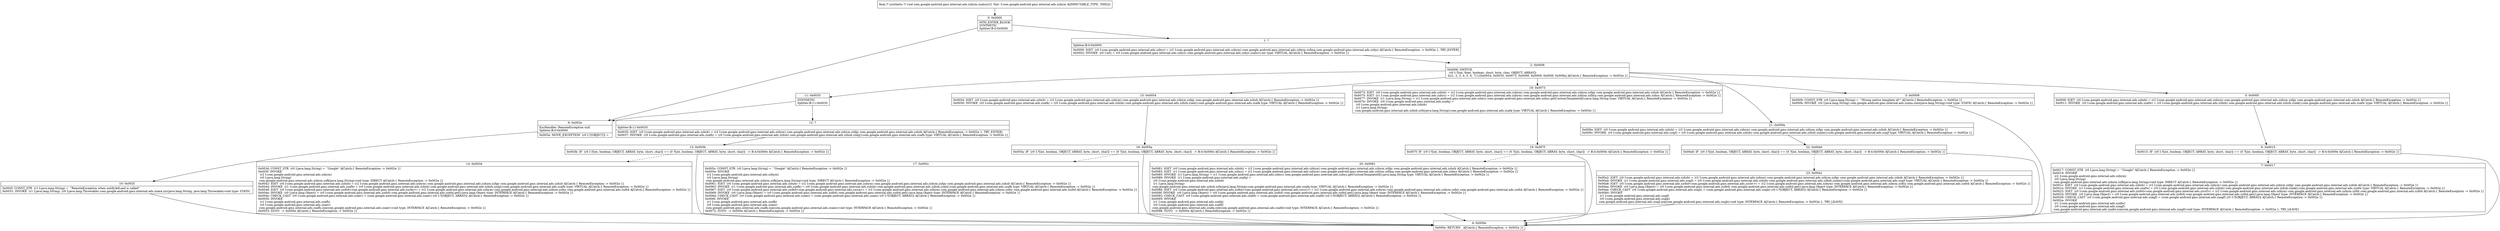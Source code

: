 digraph "CFG forcom.google.android.gms.internal.ads.zzbym.zzahu()V" {
Node_0 [shape=record,label="{0\:\ 0x0000|MTH_ENTER_BLOCK\lSYNTHETIC\lSplitter:B:0:0x0000\l}"];
Node_1 [shape=record,label="{1\:\ ?|Splitter:B:0:0x0000\l|0x0000: IGET  (r0 I:com.google.android.gms.internal.ads.zzbys) = (r2 I:com.google.android.gms.internal.ads.zzbym) com.google.android.gms.internal.ads.zzbym.zzfmq com.google.android.gms.internal.ads.zzbys A[Catch:\{ RemoteException \-\> 0x002e \}, TRY_ENTER]\l0x0002: INVOKE  (r0 I:int) = (r0 I:com.google.android.gms.internal.ads.zzbys) com.google.android.gms.internal.ads.zzbys.zzahv():int type: VIRTUAL A[Catch:\{ RemoteException \-\> 0x002e \}]\l}"];
Node_2 [shape=record,label="{2\:\ 0x0006|0x0006: SWITCH  \l  (r0 I:?[int, float, boolean, short, byte, char, OBJECT, ARRAY])\l k:[1, 2, 3, 4, 5, 6, 7] t:[0x0054, 0x0035, 0x0073, 0x0009, 0x0009, 0x000f, 0x009a] A[Catch:\{ RemoteException \-\> 0x002e \}]\l}"];
Node_3 [shape=record,label="{3\:\ 0x0009|0x0009: CONST_STR  (r0 I:java.lang.String) =  \"Wrong native template id!\" A[Catch:\{ RemoteException \-\> 0x002e \}]\l0x000b: INVOKE  (r0 I:java.lang.String) com.google.android.gms.internal.ads.zzaxa.zzen(java.lang.String):void type: STATIC A[Catch:\{ RemoteException \-\> 0x002e \}]\l}"];
Node_4 [shape=record,label="{4\:\ 0x000e|0x000e: RETURN   A[Catch:\{ RemoteException \-\> 0x002e \}]\l}"];
Node_5 [shape=record,label="{5\:\ 0x000f|0x000f: IGET  (r0 I:com.google.android.gms.internal.ads.zzbzb) = (r2 I:com.google.android.gms.internal.ads.zzbym) com.google.android.gms.internal.ads.zzbym.zzfgy com.google.android.gms.internal.ads.zzbzb A[Catch:\{ RemoteException \-\> 0x002e \}]\l0x0011: INVOKE  (r0 I:com.google.android.gms.internal.ads.zzafw) = (r0 I:com.google.android.gms.internal.ads.zzbzb) com.google.android.gms.internal.ads.zzbzb.zzaik():com.google.android.gms.internal.ads.zzafw type: VIRTUAL A[Catch:\{ RemoteException \-\> 0x002e \}]\l}"];
Node_6 [shape=record,label="{6\:\ 0x0015|0x0015: IF  (r0 I:?[int, boolean, OBJECT, ARRAY, byte, short, char]) == (0 ?[int, boolean, OBJECT, ARRAY, byte, short, char])  \-\> B:4:0x000e A[Catch:\{ RemoteException \-\> 0x002e \}]\l}"];
Node_7 [shape=record,label="{7\:\ 0x0017|0x0017: CONST_STR  (r0 I:java.lang.String) =  \"Google\" A[Catch:\{ RemoteException \-\> 0x002e \}]\l0x0019: INVOKE  \l  (r2 I:com.google.android.gms.internal.ads.zzbym)\l  (r0 I:java.lang.String)\l com.google.android.gms.internal.ads.zzbym.zzfk(java.lang.String):void type: DIRECT A[Catch:\{ RemoteException \-\> 0x002e \}]\l0x001c: IGET  (r0 I:com.google.android.gms.internal.ads.zzbzb) = (r2 I:com.google.android.gms.internal.ads.zzbym) com.google.android.gms.internal.ads.zzbym.zzfgy com.google.android.gms.internal.ads.zzbzb A[Catch:\{ RemoteException \-\> 0x002e \}]\l0x001e: INVOKE  (r1 I:com.google.android.gms.internal.ads.zzafw) = (r0 I:com.google.android.gms.internal.ads.zzbzb) com.google.android.gms.internal.ads.zzbzb.zzaik():com.google.android.gms.internal.ads.zzafw type: VIRTUAL A[Catch:\{ RemoteException \-\> 0x002e \}]\l0x0022: IGET  (r0 I:com.google.android.gms.internal.ads.zzdtd\<com.google.android.gms.internal.ads.zzccf\>) = (r2 I:com.google.android.gms.internal.ads.zzbym) com.google.android.gms.internal.ads.zzbym.zzfnt com.google.android.gms.internal.ads.zzdtd A[Catch:\{ RemoteException \-\> 0x002e \}]\l0x0024: INVOKE  (r0 I:java.lang.Object) = (r0 I:com.google.android.gms.internal.ads.zzdtd) com.google.android.gms.internal.ads.zzdtd.get():java.lang.Object type: INTERFACE A[Catch:\{ RemoteException \-\> 0x002e \}]\l0x0028: CHECK_CAST  (r0 I:com.google.android.gms.internal.ads.zzagf) = (com.google.android.gms.internal.ads.zzagf) (r0 I:?[OBJECT, ARRAY]) A[Catch:\{ RemoteException \-\> 0x002e \}]\l0x002a: INVOKE  \l  (r1 I:com.google.android.gms.internal.ads.zzafw)\l  (r0 I:com.google.android.gms.internal.ads.zzagf)\l com.google.android.gms.internal.ads.zzafw.zza(com.google.android.gms.internal.ads.zzagf):void type: INTERFACE A[Catch:\{ RemoteException \-\> 0x002e \}, TRY_LEAVE]\l}"];
Node_9 [shape=record,label="{9\:\ 0x002e|ExcHandler: RemoteException null\lSplitter:B:0:0x0000\l|0x002e: MOVE_EXCEPTION  (r0 I:?[OBJECT]) =  \l}"];
Node_10 [shape=record,label="{10\:\ 0x002f|0x002f: CONST_STR  (r1 I:java.lang.String) =  \"RemoteException when notifyAdLoad is called\" \l0x0031: INVOKE  (r1 I:java.lang.String), (r0 I:java.lang.Throwable) com.google.android.gms.internal.ads.zzaxa.zzc(java.lang.String, java.lang.Throwable):void type: STATIC \l}"];
Node_11 [shape=record,label="{11\:\ 0x0035|SYNTHETIC\lSplitter:B:11:0x0035\l}"];
Node_12 [shape=record,label="{12\:\ ?|Splitter:B:11:0x0035\l|0x0035: IGET  (r0 I:com.google.android.gms.internal.ads.zzbzb) = (r2 I:com.google.android.gms.internal.ads.zzbym) com.google.android.gms.internal.ads.zzbym.zzfgy com.google.android.gms.internal.ads.zzbzb A[Catch:\{ RemoteException \-\> 0x002e \}, TRY_ENTER]\l0x0037: INVOKE  (r0 I:com.google.android.gms.internal.ads.zzafh) = (r0 I:com.google.android.gms.internal.ads.zzbzb) com.google.android.gms.internal.ads.zzbzb.zzaij():com.google.android.gms.internal.ads.zzafh type: VIRTUAL A[Catch:\{ RemoteException \-\> 0x002e \}]\l}"];
Node_13 [shape=record,label="{13\:\ 0x003b|0x003b: IF  (r0 I:?[int, boolean, OBJECT, ARRAY, byte, short, char]) == (0 ?[int, boolean, OBJECT, ARRAY, byte, short, char])  \-\> B:4:0x000e A[Catch:\{ RemoteException \-\> 0x002e \}]\l}"];
Node_14 [shape=record,label="{14\:\ 0x003d|0x003d: CONST_STR  (r0 I:java.lang.String) =  \"Google\" A[Catch:\{ RemoteException \-\> 0x002e \}]\l0x003f: INVOKE  \l  (r2 I:com.google.android.gms.internal.ads.zzbym)\l  (r0 I:java.lang.String)\l com.google.android.gms.internal.ads.zzbym.zzfk(java.lang.String):void type: DIRECT A[Catch:\{ RemoteException \-\> 0x002e \}]\l0x0042: IGET  (r0 I:com.google.android.gms.internal.ads.zzbzb) = (r2 I:com.google.android.gms.internal.ads.zzbym) com.google.android.gms.internal.ads.zzbym.zzfgy com.google.android.gms.internal.ads.zzbzb A[Catch:\{ RemoteException \-\> 0x002e \}]\l0x0044: INVOKE  (r1 I:com.google.android.gms.internal.ads.zzafh) = (r0 I:com.google.android.gms.internal.ads.zzbzb) com.google.android.gms.internal.ads.zzbzb.zzaij():com.google.android.gms.internal.ads.zzafh type: VIRTUAL A[Catch:\{ RemoteException \-\> 0x002e \}]\l0x0048: IGET  (r0 I:com.google.android.gms.internal.ads.zzdtd\<com.google.android.gms.internal.ads.zzcby\>) = (r2 I:com.google.android.gms.internal.ads.zzbym) com.google.android.gms.internal.ads.zzbym.zzfns com.google.android.gms.internal.ads.zzdtd A[Catch:\{ RemoteException \-\> 0x002e \}]\l0x004a: INVOKE  (r0 I:java.lang.Object) = (r0 I:com.google.android.gms.internal.ads.zzdtd) com.google.android.gms.internal.ads.zzdtd.get():java.lang.Object type: INTERFACE A[Catch:\{ RemoteException \-\> 0x002e \}]\l0x004e: CHECK_CAST  (r0 I:com.google.android.gms.internal.ads.zzaev) = (com.google.android.gms.internal.ads.zzaev) (r0 I:?[OBJECT, ARRAY]) A[Catch:\{ RemoteException \-\> 0x002e \}]\l0x0050: INVOKE  \l  (r1 I:com.google.android.gms.internal.ads.zzafh)\l  (r0 I:com.google.android.gms.internal.ads.zzaev)\l com.google.android.gms.internal.ads.zzafh.zza(com.google.android.gms.internal.ads.zzaev):void type: INTERFACE A[Catch:\{ RemoteException \-\> 0x002e \}]\l0x0053: GOTO  \-\> 0x000e A[Catch:\{ RemoteException \-\> 0x002e \}]\l}"];
Node_15 [shape=record,label="{15\:\ 0x0054|0x0054: IGET  (r0 I:com.google.android.gms.internal.ads.zzbzb) = (r2 I:com.google.android.gms.internal.ads.zzbym) com.google.android.gms.internal.ads.zzbym.zzfgy com.google.android.gms.internal.ads.zzbzb A[Catch:\{ RemoteException \-\> 0x002e \}]\l0x0056: INVOKE  (r0 I:com.google.android.gms.internal.ads.zzafk) = (r0 I:com.google.android.gms.internal.ads.zzbzb) com.google.android.gms.internal.ads.zzbzb.zzaii():com.google.android.gms.internal.ads.zzafk type: VIRTUAL A[Catch:\{ RemoteException \-\> 0x002e \}]\l}"];
Node_16 [shape=record,label="{16\:\ 0x005a|0x005a: IF  (r0 I:?[int, boolean, OBJECT, ARRAY, byte, short, char]) == (0 ?[int, boolean, OBJECT, ARRAY, byte, short, char])  \-\> B:4:0x000e A[Catch:\{ RemoteException \-\> 0x002e \}]\l}"];
Node_17 [shape=record,label="{17\:\ 0x005c|0x005c: CONST_STR  (r0 I:java.lang.String) =  \"Google\" A[Catch:\{ RemoteException \-\> 0x002e \}]\l0x005e: INVOKE  \l  (r2 I:com.google.android.gms.internal.ads.zzbym)\l  (r0 I:java.lang.String)\l com.google.android.gms.internal.ads.zzbym.zzfk(java.lang.String):void type: DIRECT A[Catch:\{ RemoteException \-\> 0x002e \}]\l0x0061: IGET  (r0 I:com.google.android.gms.internal.ads.zzbzb) = (r2 I:com.google.android.gms.internal.ads.zzbym) com.google.android.gms.internal.ads.zzbym.zzfgy com.google.android.gms.internal.ads.zzbzb A[Catch:\{ RemoteException \-\> 0x002e \}]\l0x0063: INVOKE  (r1 I:com.google.android.gms.internal.ads.zzafk) = (r0 I:com.google.android.gms.internal.ads.zzbzb) com.google.android.gms.internal.ads.zzbzb.zzaii():com.google.android.gms.internal.ads.zzafk type: VIRTUAL A[Catch:\{ RemoteException \-\> 0x002e \}]\l0x0067: IGET  (r0 I:com.google.android.gms.internal.ads.zzdtd\<com.google.android.gms.internal.ads.zzcca\>) = (r2 I:com.google.android.gms.internal.ads.zzbym) com.google.android.gms.internal.ads.zzbym.zzfnr com.google.android.gms.internal.ads.zzdtd A[Catch:\{ RemoteException \-\> 0x002e \}]\l0x0069: INVOKE  (r0 I:java.lang.Object) = (r0 I:com.google.android.gms.internal.ads.zzdtd) com.google.android.gms.internal.ads.zzdtd.get():java.lang.Object type: INTERFACE A[Catch:\{ RemoteException \-\> 0x002e \}]\l0x006d: CHECK_CAST  (r0 I:com.google.android.gms.internal.ads.zzaez) = (com.google.android.gms.internal.ads.zzaez) (r0 I:?[OBJECT, ARRAY]) A[Catch:\{ RemoteException \-\> 0x002e \}]\l0x006f: INVOKE  \l  (r1 I:com.google.android.gms.internal.ads.zzafk)\l  (r0 I:com.google.android.gms.internal.ads.zzaez)\l com.google.android.gms.internal.ads.zzafk.zza(com.google.android.gms.internal.ads.zzaez):void type: INTERFACE A[Catch:\{ RemoteException \-\> 0x002e \}]\l0x0072: GOTO  \-\> 0x000e A[Catch:\{ RemoteException \-\> 0x002e \}]\l}"];
Node_18 [shape=record,label="{18\:\ 0x0073|0x0073: IGET  (r0 I:com.google.android.gms.internal.ads.zzbzb) = (r2 I:com.google.android.gms.internal.ads.zzbym) com.google.android.gms.internal.ads.zzbym.zzfgy com.google.android.gms.internal.ads.zzbzb A[Catch:\{ RemoteException \-\> 0x002e \}]\l0x0075: IGET  (r1 I:com.google.android.gms.internal.ads.zzbys) = (r2 I:com.google.android.gms.internal.ads.zzbym) com.google.android.gms.internal.ads.zzbym.zzfmq com.google.android.gms.internal.ads.zzbys A[Catch:\{ RemoteException \-\> 0x002e \}]\l0x0077: INVOKE  (r1 I:java.lang.String) = (r1 I:com.google.android.gms.internal.ads.zzbys) com.google.android.gms.internal.ads.zzbys.getCustomTemplateId():java.lang.String type: VIRTUAL A[Catch:\{ RemoteException \-\> 0x002e \}]\l0x007b: INVOKE  (r0 I:com.google.android.gms.internal.ads.zzafq) = \l  (r0 I:com.google.android.gms.internal.ads.zzbzb)\l  (r1 I:java.lang.String)\l com.google.android.gms.internal.ads.zzbzb.zzfn(java.lang.String):com.google.android.gms.internal.ads.zzafq type: VIRTUAL A[Catch:\{ RemoteException \-\> 0x002e \}]\l}"];
Node_19 [shape=record,label="{19\:\ 0x007f|0x007f: IF  (r0 I:?[int, boolean, OBJECT, ARRAY, byte, short, char]) == (0 ?[int, boolean, OBJECT, ARRAY, byte, short, char])  \-\> B:4:0x000e A[Catch:\{ RemoteException \-\> 0x002e \}]\l}"];
Node_20 [shape=record,label="{20\:\ 0x0081|0x0081: IGET  (r0 I:com.google.android.gms.internal.ads.zzbzb) = (r2 I:com.google.android.gms.internal.ads.zzbym) com.google.android.gms.internal.ads.zzbym.zzfgy com.google.android.gms.internal.ads.zzbzb A[Catch:\{ RemoteException \-\> 0x002e \}]\l0x0083: IGET  (r1 I:com.google.android.gms.internal.ads.zzbys) = (r2 I:com.google.android.gms.internal.ads.zzbym) com.google.android.gms.internal.ads.zzbym.zzfmq com.google.android.gms.internal.ads.zzbys A[Catch:\{ RemoteException \-\> 0x002e \}]\l0x0085: INVOKE  (r1 I:java.lang.String) = (r1 I:com.google.android.gms.internal.ads.zzbys) com.google.android.gms.internal.ads.zzbys.getCustomTemplateId():java.lang.String type: VIRTUAL A[Catch:\{ RemoteException \-\> 0x002e \}]\l0x0089: INVOKE  (r1 I:com.google.android.gms.internal.ads.zzafq) = \l  (r0 I:com.google.android.gms.internal.ads.zzbzb)\l  (r1 I:java.lang.String)\l com.google.android.gms.internal.ads.zzbzb.zzfn(java.lang.String):com.google.android.gms.internal.ads.zzafq type: VIRTUAL A[Catch:\{ RemoteException \-\> 0x002e \}]\l0x008d: IGET  (r0 I:com.google.android.gms.internal.ads.zzdtd\<com.google.android.gms.internal.ads.zzccc\>) = (r2 I:com.google.android.gms.internal.ads.zzbym) com.google.android.gms.internal.ads.zzbym.zzfnv com.google.android.gms.internal.ads.zzdtd A[Catch:\{ RemoteException \-\> 0x002e \}]\l0x008f: INVOKE  (r0 I:java.lang.Object) = (r0 I:com.google.android.gms.internal.ads.zzdtd) com.google.android.gms.internal.ads.zzdtd.get():java.lang.Object type: INTERFACE A[Catch:\{ RemoteException \-\> 0x002e \}]\l0x0093: CHECK_CAST  (r0 I:com.google.android.gms.internal.ads.zzafd) = (com.google.android.gms.internal.ads.zzafd) (r0 I:?[OBJECT, ARRAY]) A[Catch:\{ RemoteException \-\> 0x002e \}]\l0x0095: INVOKE  \l  (r1 I:com.google.android.gms.internal.ads.zzafq)\l  (r0 I:com.google.android.gms.internal.ads.zzafd)\l com.google.android.gms.internal.ads.zzafq.zzb(com.google.android.gms.internal.ads.zzafd):void type: INTERFACE A[Catch:\{ RemoteException \-\> 0x002e \}]\l0x0098: GOTO  \-\> 0x000e A[Catch:\{ RemoteException \-\> 0x002e \}]\l}"];
Node_21 [shape=record,label="{21\:\ 0x009a|0x009a: IGET  (r0 I:com.google.android.gms.internal.ads.zzbzb) = (r2 I:com.google.android.gms.internal.ads.zzbym) com.google.android.gms.internal.ads.zzbym.zzfgy com.google.android.gms.internal.ads.zzbzb A[Catch:\{ RemoteException \-\> 0x002e \}]\l0x009c: INVOKE  (r0 I:com.google.android.gms.internal.ads.zzajf) = (r0 I:com.google.android.gms.internal.ads.zzbzb) com.google.android.gms.internal.ads.zzbzb.zzaim():com.google.android.gms.internal.ads.zzajf type: VIRTUAL A[Catch:\{ RemoteException \-\> 0x002e \}]\l}"];
Node_22 [shape=record,label="{22\:\ 0x00a0|0x00a0: IF  (r0 I:?[int, boolean, OBJECT, ARRAY, byte, short, char]) == (0 ?[int, boolean, OBJECT, ARRAY, byte, short, char])  \-\> B:4:0x000e A[Catch:\{ RemoteException \-\> 0x002e \}]\l}"];
Node_23 [shape=record,label="{23\:\ 0x00a2|0x00a2: IGET  (r0 I:com.google.android.gms.internal.ads.zzbzb) = (r2 I:com.google.android.gms.internal.ads.zzbym) com.google.android.gms.internal.ads.zzbym.zzfgy com.google.android.gms.internal.ads.zzbzb A[Catch:\{ RemoteException \-\> 0x002e \}]\l0x00a4: INVOKE  (r1 I:com.google.android.gms.internal.ads.zzajf) = (r0 I:com.google.android.gms.internal.ads.zzbzb) com.google.android.gms.internal.ads.zzbzb.zzaim():com.google.android.gms.internal.ads.zzajf type: VIRTUAL A[Catch:\{ RemoteException \-\> 0x002e \}]\l0x00a8: IGET  (r0 I:com.google.android.gms.internal.ads.zzdtd\<com.google.android.gms.internal.ads.zzcbv\>) = (r2 I:com.google.android.gms.internal.ads.zzbym) com.google.android.gms.internal.ads.zzbym.zzfnu com.google.android.gms.internal.ads.zzdtd A[Catch:\{ RemoteException \-\> 0x002e \}]\l0x00aa: INVOKE  (r0 I:java.lang.Object) = (r0 I:com.google.android.gms.internal.ads.zzdtd) com.google.android.gms.internal.ads.zzdtd.get():java.lang.Object type: INTERFACE A[Catch:\{ RemoteException \-\> 0x002e \}]\l0x00ae: CHECK_CAST  (r0 I:com.google.android.gms.internal.ads.zzajb) = (com.google.android.gms.internal.ads.zzajb) (r0 I:?[OBJECT, ARRAY]) A[Catch:\{ RemoteException \-\> 0x002e \}]\l0x00b0: INVOKE  \l  (r1 I:com.google.android.gms.internal.ads.zzajf)\l  (r0 I:com.google.android.gms.internal.ads.zzajb)\l com.google.android.gms.internal.ads.zzajf.zza(com.google.android.gms.internal.ads.zzajb):void type: INTERFACE A[Catch:\{ RemoteException \-\> 0x002e \}, TRY_LEAVE]\l}"];
MethodNode[shape=record,label="{final \/* synthetic *\/ void com.google.android.gms.internal.ads.zzbym.zzahu((r2 'this' I:com.google.android.gms.internal.ads.zzbym A[IMMUTABLE_TYPE, THIS])) }"];
MethodNode -> Node_0;
Node_0 -> Node_1;
Node_0 -> Node_9;
Node_1 -> Node_2;
Node_2 -> Node_3;
Node_2 -> Node_5;
Node_2 -> Node_11;
Node_2 -> Node_15;
Node_2 -> Node_18;
Node_2 -> Node_21;
Node_3 -> Node_4;
Node_5 -> Node_6;
Node_6 -> Node_4;
Node_6 -> Node_7[style=dashed];
Node_7 -> Node_4;
Node_9 -> Node_10;
Node_10 -> Node_4;
Node_11 -> Node_12;
Node_11 -> Node_9;
Node_12 -> Node_13;
Node_13 -> Node_4;
Node_13 -> Node_14[style=dashed];
Node_14 -> Node_4;
Node_15 -> Node_16;
Node_16 -> Node_4;
Node_16 -> Node_17[style=dashed];
Node_17 -> Node_4;
Node_18 -> Node_19;
Node_19 -> Node_4;
Node_19 -> Node_20[style=dashed];
Node_20 -> Node_4;
Node_21 -> Node_22;
Node_22 -> Node_4;
Node_22 -> Node_23[style=dashed];
Node_23 -> Node_4;
}

